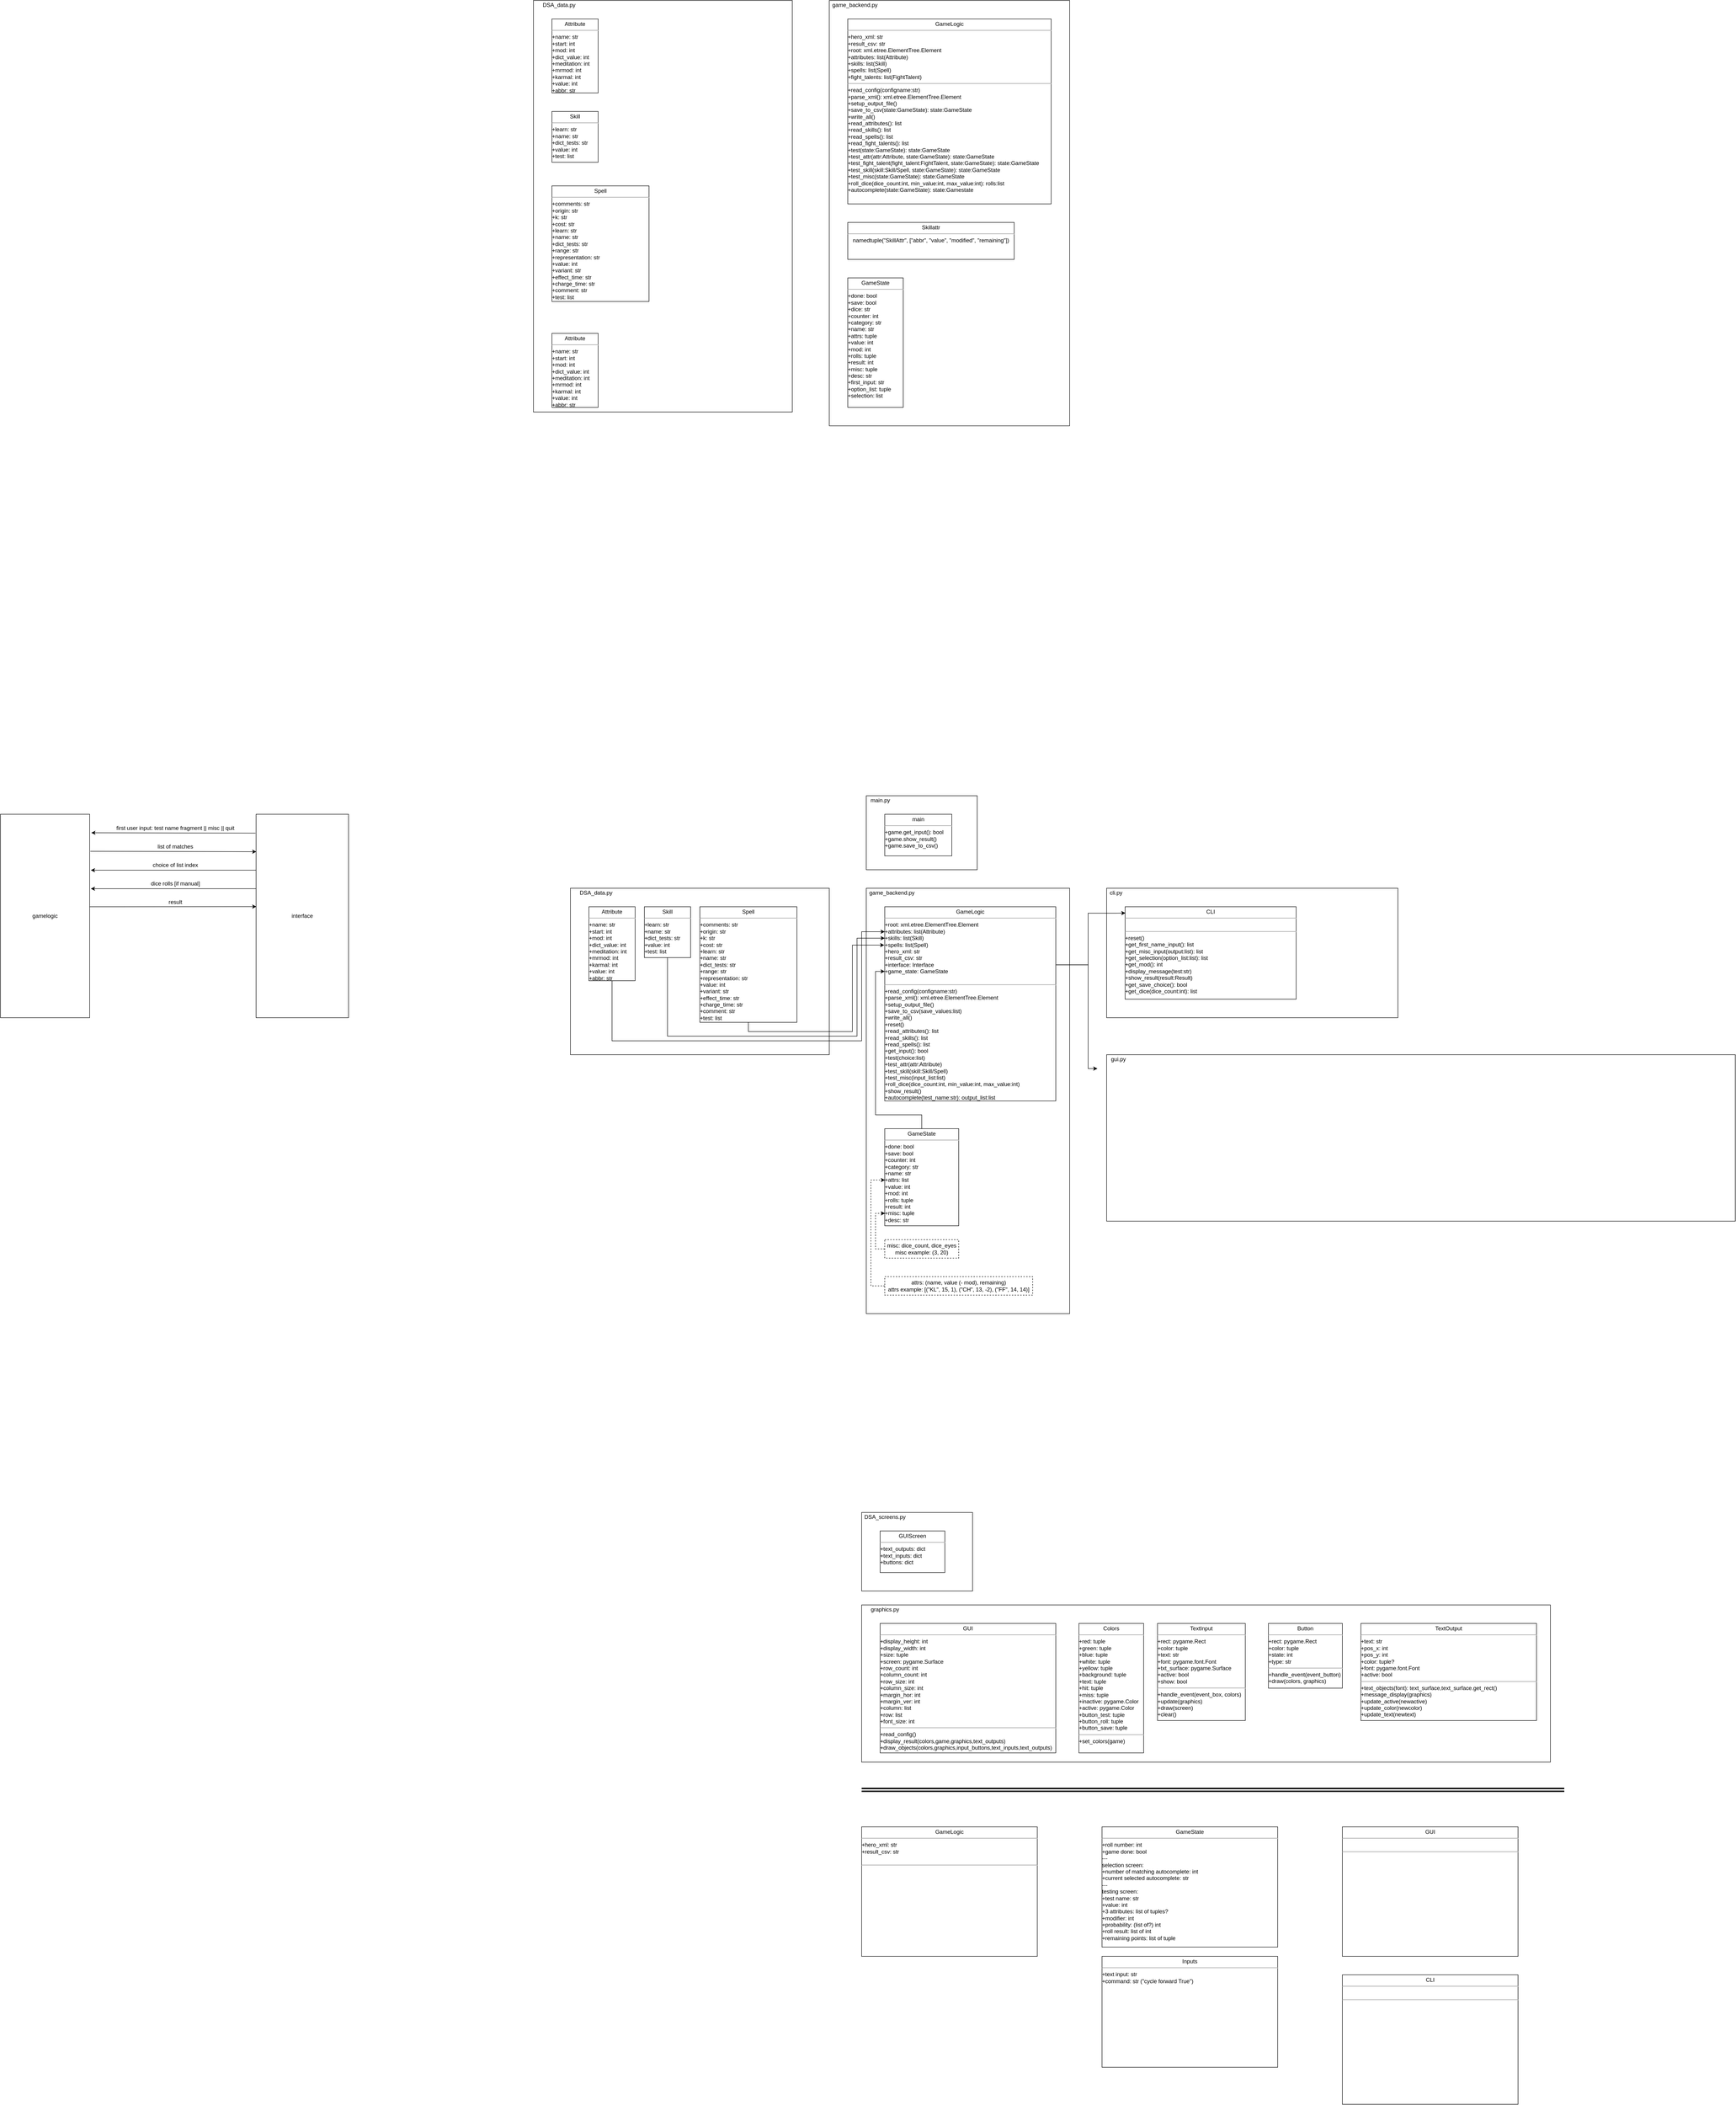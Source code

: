 <mxfile version="13.6.4" type="device"><diagram name="Page-1" id="929967ad-93f9-6ef4-fab6-5d389245f69c"><mxGraphModel dx="2824.5" dy="3390" grid="1" gridSize="10" guides="1" tooltips="1" connect="1" arrows="1" fold="1" page="1" pageScale="1.5" pageWidth="1169" pageHeight="826" background="none" math="0" shadow="0"><root><mxCell id="0" style=";html=1;"/><mxCell id="1" style=";html=1;" parent="0"/><mxCell id="4OBtxyAkFQ4intRYEuh3-28" value="" style="rounded=0;whiteSpace=wrap;html=1;fillColor=none;" parent="1" vertex="1"><mxGeometry x="640" y="640" width="1360" height="360" as="geometry"/></mxCell><mxCell id="4OBtxyAkFQ4intRYEuh3-4" value="" style="rounded=0;whiteSpace=wrap;html=1;fillColor=none;" parent="1" vertex="1"><mxGeometry x="-520" y="280" width="560" height="360" as="geometry"/></mxCell><mxCell id="eVIR_LNF8ckMZQDtrr_b-17" value="" style="rounded=0;whiteSpace=wrap;html=1;fillColor=none;" parent="1" vertex="1"><mxGeometry x="110" y="1830" width="1490" height="340" as="geometry"/></mxCell><mxCell id="eVIR_LNF8ckMZQDtrr_b-10" value="" style="rounded=0;whiteSpace=wrap;html=1;fillColor=none;" parent="1" vertex="1"><mxGeometry x="110" y="1630" width="240" height="170" as="geometry"/></mxCell><mxCell id="eVIR_LNF8ckMZQDtrr_b-4" value="" style="rounded=0;whiteSpace=wrap;html=1;fillColor=none;" parent="1" vertex="1"><mxGeometry x="120" y="280" width="440" height="920" as="geometry"/></mxCell><mxCell id="4OBtxyAkFQ4intRYEuh3-27" style="edgeStyle=orthogonalEdgeStyle;rounded=0;orthogonalLoop=1;jettySize=auto;html=1;exitX=1.004;exitY=0.299;exitDx=0;exitDy=0;entryX=0.002;entryY=0.068;entryDx=0;entryDy=0;entryPerimeter=0;exitPerimeter=0;" parent="1" source="D4iaWjDpoRyTI4vkKQDS-6" target="4OBtxyAkFQ4intRYEuh3-26" edge="1"><mxGeometry relative="1" as="geometry"><Array as="points"><mxPoint x="600" y="446"/><mxPoint x="600" y="334"/><mxPoint x="660" y="334"/></Array></mxGeometry></mxCell><mxCell id="4OBtxyAkFQ4intRYEuh3-30" style="edgeStyle=orthogonalEdgeStyle;rounded=0;orthogonalLoop=1;jettySize=auto;html=1;exitX=1;exitY=0.299;exitDx=0;exitDy=0;exitPerimeter=0;" parent="1" source="D4iaWjDpoRyTI4vkKQDS-6" edge="1"><mxGeometry relative="1" as="geometry"><mxPoint x="620" y="670" as="targetPoint"/><Array as="points"><mxPoint x="600" y="446"/><mxPoint x="600" y="670"/></Array></mxGeometry></mxCell><mxCell id="D4iaWjDpoRyTI4vkKQDS-6" value="&lt;p style=&quot;margin: 0px ; margin-top: 4px ; text-align: center&quot;&gt;GameLogic&lt;/p&gt;&lt;hr&gt;&lt;div align=&quot;left&quot;&gt;+root: xml.etree.ElementTree.Element&lt;/div&gt;&lt;div align=&quot;left&quot;&gt;+attributes: list(Attribute)&lt;/div&gt;&lt;div align=&quot;left&quot;&gt;+skills: list(Skill)&lt;/div&gt;&lt;div align=&quot;left&quot;&gt;+spells: list(Spell)&lt;/div&gt;&lt;div align=&quot;left&quot;&gt;+hero_xml: str&lt;/div&gt;&lt;div align=&quot;left&quot;&gt;+result_csv: str&lt;/div&gt;&lt;div align=&quot;left&quot;&gt;+interface: Interface&lt;br&gt;&lt;/div&gt;&lt;div align=&quot;left&quot;&gt;+game_state: GameState&lt;br&gt;&lt;/div&gt;&lt;br&gt;&lt;hr&gt;&lt;div align=&quot;left&quot;&gt;+read_config(configname:str)&lt;/div&gt;&lt;div align=&quot;left&quot;&gt;+parse_xml(): xml.etree.ElementTree.Element&lt;/div&gt;&lt;div align=&quot;left&quot;&gt;+setup_output_file()&lt;/div&gt;&lt;div align=&quot;left&quot;&gt;+save_to_csv(save_values:list)&lt;/div&gt;&lt;div align=&quot;left&quot;&gt;+write_all()&lt;br&gt;&lt;/div&gt;&lt;div align=&quot;left&quot;&gt;+reset()&lt;/div&gt;&lt;div align=&quot;left&quot;&gt;+read_attributes(): list&lt;/div&gt;&lt;div align=&quot;left&quot;&gt;+read_skills(): list&lt;/div&gt;&lt;div align=&quot;left&quot;&gt;+read_spells(): list&lt;/div&gt;&lt;div align=&quot;left&quot;&gt;+get_input(): bool&lt;/div&gt;&lt;div align=&quot;left&quot;&gt;+test(choice:list)&lt;/div&gt;&lt;div align=&quot;left&quot;&gt;+test_attr(attr:Attribute)&lt;/div&gt;&lt;div align=&quot;left&quot;&gt;+test_skill(skill:Skill/Spell)&lt;/div&gt;&lt;div align=&quot;left&quot;&gt;+test_misc(input_list:list)&lt;/div&gt;&lt;div align=&quot;left&quot;&gt;+roll_dice(dice_count:int, min_value:int, max_value:int)&lt;/div&gt;&lt;div align=&quot;left&quot;&gt;+show_result()&lt;/div&gt;&lt;div align=&quot;left&quot;&gt;+autocomplete(test_name:str): output_list:list&lt;br&gt;&lt;/div&gt;" style="shape=rect;html=1;overflow=fill;whiteSpace=wrap;" parent="1" vertex="1"><mxGeometry x="160" y="320" width="370" height="420" as="geometry"/></mxCell><mxCell id="eVIR_LNF8ckMZQDtrr_b-7" value="&lt;div&gt;game_backend.py&lt;/div&gt;" style="text;html=1;align=center;verticalAlign=middle;resizable=0;points=[];autosize=1;" parent="1" vertex="1"><mxGeometry x="120" y="280" width="110" height="20" as="geometry"/></mxCell><mxCell id="eVIR_LNF8ckMZQDtrr_b-9" value="&lt;p style=&quot;margin: 0px ; margin-top: 4px ; text-align: center&quot;&gt;GUIScreen&lt;/p&gt;&lt;hr&gt;&lt;div align=&quot;left&quot;&gt;+text_outputs: dict&lt;/div&gt;&lt;div align=&quot;left&quot;&gt;+text_inputs: dict&lt;/div&gt;&lt;div align=&quot;left&quot;&gt;+buttons: dict&lt;/div&gt;" style="shape=rect;html=1;overflow=fill;whiteSpace=wrap;" parent="1" vertex="1"><mxGeometry x="150" y="1670" width="140" height="90" as="geometry"/></mxCell><mxCell id="eVIR_LNF8ckMZQDtrr_b-11" value="DSA_screens.py" style="text;html=1;align=center;verticalAlign=middle;resizable=0;points=[];autosize=1;" parent="1" vertex="1"><mxGeometry x="110" y="1630" width="100" height="20" as="geometry"/></mxCell><mxCell id="eVIR_LNF8ckMZQDtrr_b-12" value="&lt;p style=&quot;margin: 0px ; margin-top: 4px ; text-align: center&quot;&gt;GUI&lt;/p&gt;&lt;hr&gt;&lt;div align=&quot;left&quot;&gt;+display_height: int&lt;/div&gt;&lt;div align=&quot;left&quot;&gt;+display_width: int&lt;/div&gt;&lt;div align=&quot;left&quot;&gt;+size: tuple&lt;/div&gt;&lt;div align=&quot;left&quot;&gt;+screen: pygame.Surface&lt;/div&gt;&lt;div align=&quot;left&quot;&gt;+row_count: int&lt;/div&gt;&lt;div align=&quot;left&quot;&gt;+column_count: int&lt;/div&gt;&lt;div align=&quot;left&quot;&gt;+row_size: int&lt;/div&gt;&lt;div align=&quot;left&quot;&gt;+column_size: int&lt;/div&gt;&lt;div align=&quot;left&quot;&gt;+margin_hor: int&lt;/div&gt;&lt;div align=&quot;left&quot;&gt;+margin_ver: int&lt;/div&gt;&lt;div align=&quot;left&quot;&gt;+column: list&lt;/div&gt;&lt;div align=&quot;left&quot;&gt;+row: list&lt;/div&gt;&lt;div align=&quot;left&quot;&gt;+font_size: int&lt;/div&gt;&lt;hr&gt;&lt;div align=&quot;left&quot;&gt;+read_config()&lt;/div&gt;&lt;div align=&quot;left&quot;&gt;+display_result(colors,game,graphics,text_outputs)&lt;/div&gt;&lt;div align=&quot;left&quot;&gt;+draw_objects(colors,graphics,input_buttons,text_inputs,text_outputs)&lt;br&gt;&lt;/div&gt;" style="shape=rect;html=1;overflow=fill;whiteSpace=wrap;" parent="1" vertex="1"><mxGeometry x="150" y="1870" width="380" height="280" as="geometry"/></mxCell><mxCell id="eVIR_LNF8ckMZQDtrr_b-13" value="&lt;p style=&quot;margin: 0px ; margin-top: 4px ; text-align: center&quot;&gt;Colors&lt;/p&gt;&lt;hr&gt;&lt;div align=&quot;left&quot;&gt;+red: tuple&lt;/div&gt;&lt;div align=&quot;left&quot;&gt;+green: tuple&lt;/div&gt;&lt;div align=&quot;left&quot;&gt;+blue: tuple&lt;/div&gt;&lt;div align=&quot;left&quot;&gt;+white: tuple&lt;/div&gt;&lt;div align=&quot;left&quot;&gt;+yellow: tuple&lt;/div&gt;&lt;div align=&quot;left&quot;&gt;+background: tuple&lt;/div&gt;&lt;div align=&quot;left&quot;&gt;+text: tuple&lt;/div&gt;&lt;div align=&quot;left&quot;&gt;+hit: tuple&lt;/div&gt;&lt;div align=&quot;left&quot;&gt;+miss: tuple&lt;/div&gt;&lt;div align=&quot;left&quot;&gt;+inactive: pygame.Color&lt;/div&gt;&lt;div align=&quot;left&quot;&gt;+active: pygame.Color&lt;/div&gt;&lt;div align=&quot;left&quot;&gt;+button_test: tuple&lt;/div&gt;&lt;div align=&quot;left&quot;&gt;+button_roll: tuple&lt;/div&gt;&lt;div align=&quot;left&quot;&gt;+button_save: tuple&lt;br&gt;&lt;/div&gt;&lt;hr&gt;&lt;div align=&quot;left&quot;&gt;+set_colors(game)&lt;/div&gt;" style="shape=rect;html=1;overflow=fill;whiteSpace=wrap;" parent="1" vertex="1"><mxGeometry x="580" y="1870" width="140" height="280" as="geometry"/></mxCell><mxCell id="eVIR_LNF8ckMZQDtrr_b-14" value="&lt;p style=&quot;margin: 0px ; margin-top: 4px ; text-align: center&quot;&gt;TextInput&lt;/p&gt;&lt;hr&gt;&lt;div align=&quot;left&quot;&gt;+rect: pygame.Rect&lt;/div&gt;&lt;div align=&quot;left&quot;&gt;+color: tuple&lt;/div&gt;&lt;div align=&quot;left&quot;&gt;+text: str&lt;/div&gt;&lt;div align=&quot;left&quot;&gt;+font: pygame.font.Font&lt;br&gt;&lt;/div&gt;&lt;div align=&quot;left&quot;&gt;+txt_surface: pygame.Surface&lt;/div&gt;&lt;div align=&quot;left&quot;&gt;+active: bool&lt;/div&gt;&lt;div align=&quot;left&quot;&gt;+show: bool&lt;br&gt;&lt;/div&gt;&lt;hr&gt;&lt;div align=&quot;left&quot;&gt;+handle_event(event_box, colors)&lt;/div&gt;&lt;div align=&quot;left&quot;&gt;+update(graphics)&lt;/div&gt;&lt;div align=&quot;left&quot;&gt;+draw(screen)&lt;/div&gt;&lt;div align=&quot;left&quot;&gt;+clear()&lt;br&gt;&lt;/div&gt;" style="shape=rect;html=1;overflow=fill;whiteSpace=wrap;" parent="1" vertex="1"><mxGeometry x="750" y="1870" width="190" height="210" as="geometry"/></mxCell><mxCell id="eVIR_LNF8ckMZQDtrr_b-15" value="&lt;p style=&quot;margin: 0px ; margin-top: 4px ; text-align: center&quot;&gt;Button&lt;/p&gt;&lt;hr&gt;&lt;div align=&quot;left&quot;&gt;+rect: pygame.Rect&lt;/div&gt;&lt;div align=&quot;left&quot;&gt;+color: tuple&lt;/div&gt;&lt;div align=&quot;left&quot;&gt;+state: int&lt;/div&gt;&lt;div align=&quot;left&quot;&gt;+type: str&lt;br&gt;&lt;/div&gt;&lt;hr&gt;&lt;div align=&quot;left&quot;&gt;+handle_event(event_button)&lt;/div&gt;&lt;div align=&quot;left&quot;&gt;+draw(colors, graphics)&lt;br&gt;&lt;/div&gt;" style="shape=rect;html=1;overflow=fill;whiteSpace=wrap;" parent="1" vertex="1"><mxGeometry x="990" y="1870" width="160" height="140" as="geometry"/></mxCell><mxCell id="eVIR_LNF8ckMZQDtrr_b-16" value="&lt;p style=&quot;margin: 0px ; margin-top: 4px ; text-align: center&quot;&gt;TextOutput&lt;/p&gt;&lt;hr&gt;&lt;div align=&quot;left&quot;&gt;+text: str&lt;/div&gt;&lt;div align=&quot;left&quot;&gt;+pos_x: int&lt;/div&gt;&lt;div align=&quot;left&quot;&gt;+pos_y: int&lt;/div&gt;&lt;div align=&quot;left&quot;&gt;+color: tuple?&lt;/div&gt;&lt;div align=&quot;left&quot;&gt;+font: pygame.font.Font&lt;/div&gt;&lt;div align=&quot;left&quot;&gt;+active: bool&lt;br&gt;&lt;/div&gt;&lt;hr&gt;&lt;div align=&quot;left&quot;&gt;+text_objects(font): text_surface,text_surface.get_rect()&lt;/div&gt;&lt;div align=&quot;left&quot;&gt;+message_display(graphics)&lt;/div&gt;&lt;div align=&quot;left&quot;&gt;+update_active(newactive)&lt;/div&gt;&lt;div align=&quot;left&quot;&gt;+update_color(newcolor)&lt;/div&gt;&lt;div align=&quot;left&quot;&gt;+update_text(newtext)&lt;br&gt;&lt;/div&gt;" style="shape=rect;html=1;overflow=fill;whiteSpace=wrap;" parent="1" vertex="1"><mxGeometry x="1190" y="1870" width="380" height="210" as="geometry"/></mxCell><mxCell id="eVIR_LNF8ckMZQDtrr_b-18" value="graphics.py" style="text;html=1;align=center;verticalAlign=middle;resizable=0;points=[];autosize=1;" parent="1" vertex="1"><mxGeometry x="120" y="1830" width="80" height="20" as="geometry"/></mxCell><mxCell id="cHoYwFGT0e18MgdITLCM-1" value="" style="shape=link;html=1;strokeWidth=3;rounded=0;fillColor=#e1d5e7;" parent="1" edge="1"><mxGeometry width="100" relative="1" as="geometry"><mxPoint x="110" y="2230" as="sourcePoint"/><mxPoint x="1630" y="2230" as="targetPoint"/></mxGeometry></mxCell><mxCell id="cHoYwFGT0e18MgdITLCM-2" value="&lt;p style=&quot;margin: 0px ; margin-top: 4px ; text-align: center&quot;&gt;GameLogic&lt;/p&gt;&lt;hr&gt;&lt;div align=&quot;left&quot;&gt;+hero_xml: str&lt;/div&gt;&lt;div align=&quot;left&quot;&gt;+result_csv: str&lt;br&gt;&lt;/div&gt;&lt;br&gt;&lt;hr&gt;" style="shape=rect;html=1;overflow=fill;whiteSpace=wrap;" parent="1" vertex="1"><mxGeometry x="110" y="2310" width="380" height="280" as="geometry"/></mxCell><mxCell id="cHoYwFGT0e18MgdITLCM-3" value="&lt;p style=&quot;margin: 0px ; margin-top: 4px ; text-align: center&quot;&gt;CLI&lt;br&gt;&lt;/p&gt;&lt;hr&gt;&lt;br&gt;&lt;hr&gt;" style="shape=rect;html=1;overflow=fill;whiteSpace=wrap;" parent="1" vertex="1"><mxGeometry x="1150" y="2630" width="380" height="280" as="geometry"/></mxCell><mxCell id="cHoYwFGT0e18MgdITLCM-4" value="&lt;p style=&quot;margin: 0px ; margin-top: 4px ; text-align: center&quot;&gt;GUI&lt;/p&gt;&lt;hr&gt;&lt;br&gt;&lt;hr&gt;" style="shape=rect;html=1;overflow=fill;whiteSpace=wrap;" parent="1" vertex="1"><mxGeometry x="1150" y="2310" width="380" height="280" as="geometry"/></mxCell><mxCell id="cHoYwFGT0e18MgdITLCM-5" value="&lt;p style=&quot;margin: 0px ; margin-top: 4px ; text-align: center&quot;&gt;GameState&lt;br&gt;&lt;/p&gt;&lt;hr&gt;&lt;div align=&quot;left&quot;&gt;+roll number: int&lt;/div&gt;&lt;div align=&quot;left&quot;&gt;+game done: bool&lt;br&gt;&lt;/div&gt;&lt;div align=&quot;left&quot;&gt;---&lt;/div&gt;&lt;div align=&quot;left&quot;&gt;selection screen:&lt;br&gt;&lt;/div&gt;&lt;div align=&quot;left&quot;&gt;+number of matching autocomplete: int&lt;/div&gt;&lt;div align=&quot;left&quot;&gt;+current selected autocomplete: str&lt;/div&gt;&lt;div align=&quot;left&quot;&gt;---&lt;/div&gt;&lt;div align=&quot;left&quot;&gt;testing screen:&lt;/div&gt;&lt;div align=&quot;left&quot;&gt;+test name: str&lt;/div&gt;&lt;div align=&quot;left&quot;&gt;+value: int&lt;/div&gt;&lt;div align=&quot;left&quot;&gt;+3 attributes: list of tuples?&lt;/div&gt;&lt;div align=&quot;left&quot;&gt;+modifier: int&lt;/div&gt;&lt;div align=&quot;left&quot;&gt;+probability: (list of?) int&lt;/div&gt;&lt;div align=&quot;left&quot;&gt;+roll result: list of int&lt;/div&gt;&lt;div align=&quot;left&quot;&gt;+remaining points: list of tuple&lt;/div&gt;" style="shape=rect;html=1;overflow=fill;whiteSpace=wrap;" parent="1" vertex="1"><mxGeometry x="630" y="2310" width="380" height="260" as="geometry"/></mxCell><mxCell id="cHoYwFGT0e18MgdITLCM-6" value="&lt;p style=&quot;margin: 0px ; margin-top: 4px ; text-align: center&quot;&gt;Inputs&lt;br&gt;&lt;/p&gt;&lt;hr&gt;&lt;div align=&quot;left&quot;&gt;+text input: str&lt;/div&gt;&lt;div align=&quot;left&quot;&gt;+command: str (&quot;cycle forward True&quot;)&lt;br&gt;&lt;/div&gt;" style="shape=rect;html=1;overflow=fill;whiteSpace=wrap;" parent="1" vertex="1"><mxGeometry x="630" y="2590" width="380" height="240" as="geometry"/></mxCell><mxCell id="4OBtxyAkFQ4intRYEuh3-7" style="edgeStyle=orthogonalEdgeStyle;rounded=0;orthogonalLoop=1;jettySize=auto;html=1;" parent="1" source="4OBtxyAkFQ4intRYEuh3-1" edge="1"><mxGeometry relative="1" as="geometry"><mxPoint x="160" y="374" as="targetPoint"/><Array as="points"><mxPoint x="-430" y="610"/><mxPoint x="110" y="610"/><mxPoint x="110" y="374"/></Array></mxGeometry></mxCell><mxCell id="4OBtxyAkFQ4intRYEuh3-1" value="&lt;p style=&quot;margin: 0px ; margin-top: 4px ; text-align: center&quot;&gt;Attribute&lt;/p&gt;&lt;hr&gt;&lt;div align=&quot;left&quot;&gt;+name: str&lt;/div&gt;&lt;div align=&quot;left&quot;&gt;+start: int&lt;/div&gt;&lt;div align=&quot;left&quot;&gt;+mod: int&lt;/div&gt;&lt;div align=&quot;left&quot;&gt;+dict_value: int&lt;/div&gt;&lt;div align=&quot;left&quot;&gt;+meditation: int&lt;/div&gt;&lt;div align=&quot;left&quot;&gt;+mrmod: int&lt;/div&gt;&lt;div align=&quot;left&quot;&gt;+karmal: int&lt;/div&gt;&lt;div align=&quot;left&quot;&gt;+value: int&lt;/div&gt;&lt;div align=&quot;left&quot;&gt;+abbr: str&lt;br&gt;&lt;/div&gt;" style="shape=rect;html=1;overflow=fill;whiteSpace=wrap;" parent="1" vertex="1"><mxGeometry x="-480" y="320" width="100" height="160" as="geometry"/></mxCell><mxCell id="4OBtxyAkFQ4intRYEuh3-8" style="edgeStyle=orthogonalEdgeStyle;rounded=0;orthogonalLoop=1;jettySize=auto;html=1;exitX=0.5;exitY=1;exitDx=0;exitDy=0;" parent="1" source="4OBtxyAkFQ4intRYEuh3-2" edge="1"><mxGeometry relative="1" as="geometry"><mxPoint x="160" y="388" as="targetPoint"/><Array as="points"><mxPoint x="-310" y="600"/><mxPoint x="100" y="600"/><mxPoint x="100" y="388"/></Array></mxGeometry></mxCell><mxCell id="4OBtxyAkFQ4intRYEuh3-2" value="&lt;p style=&quot;margin: 0px ; margin-top: 4px ; text-align: center&quot;&gt;Skill&lt;/p&gt;&lt;hr&gt;&lt;div align=&quot;left&quot;&gt;+learn: str&lt;/div&gt;&lt;div align=&quot;left&quot;&gt;+name: str&lt;/div&gt;&lt;div align=&quot;left&quot;&gt;+dict_tests: str&lt;/div&gt;&lt;div align=&quot;left&quot;&gt;+value: int&lt;/div&gt;&lt;div align=&quot;left&quot;&gt;+test: list&lt;/div&gt;" style="shape=rect;html=1;overflow=fill;whiteSpace=wrap;" parent="1" vertex="1"><mxGeometry x="-360" y="320" width="100" height="110" as="geometry"/></mxCell><mxCell id="4OBtxyAkFQ4intRYEuh3-9" style="edgeStyle=orthogonalEdgeStyle;rounded=0;orthogonalLoop=1;jettySize=auto;html=1;" parent="1" source="4OBtxyAkFQ4intRYEuh3-3" edge="1"><mxGeometry relative="1" as="geometry"><mxPoint x="159" y="403" as="targetPoint"/><Array as="points"><mxPoint x="-135" y="590"/><mxPoint x="90" y="590"/><mxPoint x="90" y="403"/></Array></mxGeometry></mxCell><mxCell id="4OBtxyAkFQ4intRYEuh3-3" value="&lt;p style=&quot;margin: 0px ; margin-top: 4px ; text-align: center&quot;&gt;Spell&lt;/p&gt;&lt;hr&gt;&lt;div align=&quot;left&quot;&gt;+comments: str&lt;/div&gt;&lt;div align=&quot;left&quot;&gt;+origin: str&lt;br&gt;&lt;/div&gt;&lt;div align=&quot;left&quot;&gt;+k: str&lt;/div&gt;&lt;div align=&quot;left&quot;&gt;+cost: str&lt;/div&gt;&lt;div align=&quot;left&quot;&gt;+learn: str&lt;/div&gt;&lt;div align=&quot;left&quot;&gt;+name: str&lt;/div&gt;&lt;div align=&quot;left&quot;&gt;+dict_tests: str&lt;/div&gt;&lt;div align=&quot;left&quot;&gt;+range: str&lt;/div&gt;&lt;div align=&quot;left&quot;&gt;+representation: str&lt;/div&gt;&lt;div align=&quot;left&quot;&gt;+value: int&lt;/div&gt;&lt;div align=&quot;left&quot;&gt;+variant: str&lt;/div&gt;&lt;div align=&quot;left&quot;&gt;+effect_time: str&lt;/div&gt;&lt;div align=&quot;left&quot;&gt;+charge_time: str&lt;/div&gt;&lt;div align=&quot;left&quot;&gt;+comment: str&lt;/div&gt;&lt;div align=&quot;left&quot;&gt;+test: list&lt;/div&gt;" style="shape=rect;html=1;overflow=fill;whiteSpace=wrap;" parent="1" vertex="1"><mxGeometry x="-240" y="320" width="210" height="250" as="geometry"/></mxCell><mxCell id="4OBtxyAkFQ4intRYEuh3-5" value="&lt;div&gt;DSA_data.py&lt;/div&gt;" style="text;html=1;align=center;verticalAlign=middle;resizable=0;points=[];autosize=1;" parent="1" vertex="1"><mxGeometry x="-510" y="280" width="90" height="20" as="geometry"/></mxCell><mxCell id="4OBtxyAkFQ4intRYEuh3-12" style="edgeStyle=orthogonalEdgeStyle;rounded=0;orthogonalLoop=1;jettySize=auto;html=1;entryX=0;entryY=0.333;entryDx=0;entryDy=0;entryPerimeter=0;" parent="1" source="4OBtxyAkFQ4intRYEuh3-16" target="D4iaWjDpoRyTI4vkKQDS-6" edge="1"><mxGeometry relative="1" as="geometry"><mxPoint x="220" y="880" as="sourcePoint"/></mxGeometry></mxCell><mxCell id="4OBtxyAkFQ4intRYEuh3-40" style="edgeStyle=orthogonalEdgeStyle;rounded=0;orthogonalLoop=1;jettySize=auto;html=1;entryX=0.003;entryY=0.529;entryDx=0;entryDy=0;entryPerimeter=0;dashed=1;" parent="1" source="4OBtxyAkFQ4intRYEuh3-14" target="4OBtxyAkFQ4intRYEuh3-16" edge="1"><mxGeometry relative="1" as="geometry"><Array as="points"><mxPoint x="130" y="1140"/><mxPoint x="130" y="911"/></Array></mxGeometry></mxCell><mxCell id="4OBtxyAkFQ4intRYEuh3-14" value="&lt;div&gt;attrs: (name, value (- mod), remaining)&lt;br&gt;&lt;/div&gt;&lt;div&gt;attrs example: [(&quot;KL&quot;, 15, 1), (&quot;CH&quot;, 13, -2), (&quot;FF&quot;, 14, 14)]&lt;/div&gt;" style="rounded=0;whiteSpace=wrap;html=1;dashed=1;" parent="1" vertex="1"><mxGeometry x="160" y="1120" width="320" height="40" as="geometry"/></mxCell><mxCell id="4OBtxyAkFQ4intRYEuh3-16" value="&lt;p style=&quot;margin: 0px ; margin-top: 4px ; text-align: center&quot;&gt;GameState&lt;/p&gt;&lt;hr&gt;&lt;div align=&quot;left&quot;&gt;+done: bool&lt;/div&gt;&lt;div align=&quot;left&quot;&gt;+save: bool&lt;/div&gt;&lt;div align=&quot;left&quot;&gt;+counter: int&lt;/div&gt;&lt;div align=&quot;left&quot;&gt;&lt;div align=&quot;left&quot;&gt;+category: str&lt;/div&gt;&lt;div align=&quot;left&quot;&gt;+name: str&lt;/div&gt;&lt;div align=&quot;left&quot;&gt;+attrs: list&lt;br&gt;&lt;/div&gt;&lt;div align=&quot;left&quot;&gt;+value: int&lt;/div&gt;&lt;div align=&quot;left&quot;&gt;+mod: int&lt;/div&gt;&lt;div align=&quot;left&quot;&gt;+rolls: tuple&lt;/div&gt;&lt;div align=&quot;left&quot;&gt;+result: int&lt;/div&gt;&lt;div align=&quot;left&quot;&gt;+misc: tuple&lt;/div&gt;+desc: str&lt;/div&gt;" style="shape=rect;html=1;overflow=fill;whiteSpace=wrap;" parent="1" vertex="1"><mxGeometry x="160" y="800" width="160" height="210" as="geometry"/></mxCell><mxCell id="4OBtxyAkFQ4intRYEuh3-18" value="" style="rounded=0;whiteSpace=wrap;html=1;fillColor=none;" parent="1" vertex="1"><mxGeometry x="120" y="80" width="240" height="160" as="geometry"/></mxCell><mxCell id="4OBtxyAkFQ4intRYEuh3-19" value="&lt;div&gt;main.py&lt;/div&gt;" style="text;html=1;align=center;verticalAlign=middle;resizable=0;points=[];autosize=1;" parent="1" vertex="1"><mxGeometry x="120" y="80" width="60" height="20" as="geometry"/></mxCell><mxCell id="4OBtxyAkFQ4intRYEuh3-21" value="&lt;p style=&quot;margin: 0px ; margin-top: 4px ; text-align: center&quot;&gt;main&lt;/p&gt;&lt;hr&gt;&lt;div align=&quot;left&quot;&gt;+game.get_input(): bool&lt;/div&gt;&lt;div align=&quot;left&quot;&gt;+game.show_result()&lt;/div&gt;&lt;div align=&quot;left&quot;&gt;+game.save_to_csv()&lt;br&gt;&lt;/div&gt;" style="shape=rect;html=1;overflow=fill;whiteSpace=wrap;" parent="1" vertex="1"><mxGeometry x="160" y="120" width="145" height="90" as="geometry"/></mxCell><mxCell id="4OBtxyAkFQ4intRYEuh3-22" style="edgeStyle=orthogonalEdgeStyle;rounded=0;orthogonalLoop=1;jettySize=auto;html=1;exitX=0.5;exitY=1;exitDx=0;exitDy=0;" parent="1" source="4OBtxyAkFQ4intRYEuh3-18" target="4OBtxyAkFQ4intRYEuh3-18" edge="1"><mxGeometry relative="1" as="geometry"/></mxCell><mxCell id="4OBtxyAkFQ4intRYEuh3-24" value="" style="rounded=0;whiteSpace=wrap;html=1;fillColor=none;" parent="1" vertex="1"><mxGeometry x="640" y="280" width="630" height="280" as="geometry"/></mxCell><mxCell id="4OBtxyAkFQ4intRYEuh3-25" value="&lt;div&gt;cli.py&lt;/div&gt;" style="text;html=1;align=center;verticalAlign=middle;resizable=0;points=[];autosize=1;" parent="1" vertex="1"><mxGeometry x="640" y="280" width="40" height="20" as="geometry"/></mxCell><mxCell id="4OBtxyAkFQ4intRYEuh3-26" value="&lt;p style=&quot;margin: 0px ; margin-top: 4px ; text-align: center&quot;&gt;CLI&lt;/p&gt;&lt;hr&gt;&lt;br&gt;&lt;hr&gt;&lt;div align=&quot;left&quot;&gt;+reset()&lt;br&gt;&lt;/div&gt;&lt;div align=&quot;left&quot;&gt;+get_first_name_input(): list&lt;/div&gt;&lt;div align=&quot;left&quot;&gt;+get_misc_input(output:list): list&lt;/div&gt;&lt;div align=&quot;left&quot;&gt;+get_selection(option_list:list): list&lt;/div&gt;&lt;div align=&quot;left&quot;&gt;+get_mod(): int&lt;/div&gt;&lt;div align=&quot;left&quot;&gt;+display_message(test:str)&lt;/div&gt;&lt;div align=&quot;left&quot;&gt;+show_result(result:Result)&lt;/div&gt;&lt;div align=&quot;left&quot;&gt;+get_save_choice(): bool&lt;/div&gt;&lt;div align=&quot;left&quot;&gt;+get_dice(dice_count:int): list&lt;br&gt;&lt;/div&gt;" style="shape=rect;html=1;overflow=fill;whiteSpace=wrap;" parent="1" vertex="1"><mxGeometry x="680" y="320" width="370" height="200" as="geometry"/></mxCell><mxCell id="4OBtxyAkFQ4intRYEuh3-29" value="gui.py" style="text;html=1;align=center;verticalAlign=middle;resizable=0;points=[];autosize=1;" parent="1" vertex="1"><mxGeometry x="640" y="640" width="50" height="20" as="geometry"/></mxCell><mxCell id="4OBtxyAkFQ4intRYEuh3-39" style="edgeStyle=orthogonalEdgeStyle;rounded=0;orthogonalLoop=1;jettySize=auto;html=1;entryX=0.003;entryY=0.872;entryDx=0;entryDy=0;entryPerimeter=0;dashed=1;" parent="1" source="4OBtxyAkFQ4intRYEuh3-35" target="4OBtxyAkFQ4intRYEuh3-16" edge="1"><mxGeometry relative="1" as="geometry"><Array as="points"><mxPoint x="140" y="1060"/><mxPoint x="140" y="983"/></Array></mxGeometry></mxCell><mxCell id="4OBtxyAkFQ4intRYEuh3-35" value="&lt;div&gt;misc: dice_count, dice_eyes&lt;/div&gt;&lt;div&gt;misc example: (3, 20)&lt;/div&gt;" style="rounded=0;whiteSpace=wrap;html=1;dashed=1;" parent="1" vertex="1"><mxGeometry x="160" y="1040" width="160" height="40" as="geometry"/></mxCell><mxCell id="SUoyRi6v2Bsl33hRrJqf-1" value="gamelogic" style="rounded=0;whiteSpace=wrap;html=1;" parent="1" vertex="1"><mxGeometry x="-1753" y="120" width="193" height="440" as="geometry"/></mxCell><mxCell id="SUoyRi6v2Bsl33hRrJqf-2" value="interface" style="rounded=0;whiteSpace=wrap;html=1;" parent="1" vertex="1"><mxGeometry x="-1200" y="120" width="200" height="440" as="geometry"/></mxCell><mxCell id="SUoyRi6v2Bsl33hRrJqf-3" value="" style="endArrow=classic;html=1;entryX=1.018;entryY=0.091;entryDx=0;entryDy=0;entryPerimeter=0;exitX=-0.007;exitY=0.093;exitDx=0;exitDy=0;exitPerimeter=0;" parent="1" source="SUoyRi6v2Bsl33hRrJqf-2" target="SUoyRi6v2Bsl33hRrJqf-1" edge="1"><mxGeometry width="50" height="50" relative="1" as="geometry"><mxPoint x="-1250" y="410" as="sourcePoint"/><mxPoint x="-1200" y="360" as="targetPoint"/></mxGeometry></mxCell><mxCell id="SUoyRi6v2Bsl33hRrJqf-4" value="first user input: test name fragment || misc || quit" style="text;html=1;align=center;verticalAlign=middle;resizable=0;points=[];autosize=1;" parent="1" vertex="1"><mxGeometry x="-1510" y="140" width="270" height="20" as="geometry"/></mxCell><mxCell id="SUoyRi6v2Bsl33hRrJqf-5" value="" style="endArrow=classic;html=1;exitX=1.008;exitY=0.182;exitDx=0;exitDy=0;exitPerimeter=0;entryX=0.003;entryY=0.184;entryDx=0;entryDy=0;entryPerimeter=0;" parent="1" source="SUoyRi6v2Bsl33hRrJqf-1" target="SUoyRi6v2Bsl33hRrJqf-2" edge="1"><mxGeometry width="50" height="50" relative="1" as="geometry"><mxPoint x="-1250" y="410" as="sourcePoint"/><mxPoint x="-1200" y="360" as="targetPoint"/></mxGeometry></mxCell><mxCell id="SUoyRi6v2Bsl33hRrJqf-6" value="list of matches" style="text;html=1;align=center;verticalAlign=middle;resizable=0;points=[];autosize=1;" parent="1" vertex="1"><mxGeometry x="-1420" y="180" width="90" height="20" as="geometry"/></mxCell><mxCell id="SUoyRi6v2Bsl33hRrJqf-7" value="" style="endArrow=classic;html=1;entryX=1.013;entryY=0.275;entryDx=0;entryDy=0;entryPerimeter=0;exitX=-0.002;exitY=0.275;exitDx=0;exitDy=0;exitPerimeter=0;" parent="1" source="SUoyRi6v2Bsl33hRrJqf-2" target="SUoyRi6v2Bsl33hRrJqf-1" edge="1"><mxGeometry width="50" height="50" relative="1" as="geometry"><mxPoint x="-1250" y="410" as="sourcePoint"/><mxPoint x="-1200" y="360" as="targetPoint"/></mxGeometry></mxCell><mxCell id="SUoyRi6v2Bsl33hRrJqf-8" value="choice of list index" style="text;html=1;align=center;verticalAlign=middle;resizable=0;points=[];autosize=1;" parent="1" vertex="1"><mxGeometry x="-1430" y="220" width="110" height="20" as="geometry"/></mxCell><mxCell id="SUoyRi6v2Bsl33hRrJqf-9" value="" style="endArrow=classic;html=1;entryX=0.003;entryY=0.363;entryDx=0;entryDy=0;entryPerimeter=0;" parent="1" edge="1"><mxGeometry width="50" height="50" relative="1" as="geometry"><mxPoint x="-1560" y="320" as="sourcePoint"/><mxPoint x="-1199.4" y="319.72" as="targetPoint"/></mxGeometry></mxCell><mxCell id="SUoyRi6v2Bsl33hRrJqf-10" value="result" style="text;html=1;align=center;verticalAlign=middle;resizable=0;points=[];autosize=1;" parent="1" vertex="1"><mxGeometry x="-1395" y="300" width="40" height="20" as="geometry"/></mxCell><mxCell id="NQZDN_SEmrqqiePknbqN-3" value="" style="endArrow=classic;html=1;entryX=1.013;entryY=0.275;entryDx=0;entryDy=0;entryPerimeter=0;exitX=-0.002;exitY=0.275;exitDx=0;exitDy=0;exitPerimeter=0;" parent="1" edge="1"><mxGeometry width="50" height="50" relative="1" as="geometry"><mxPoint x="-1200.4" y="281" as="sourcePoint"/><mxPoint x="-1557.491" y="281" as="targetPoint"/></mxGeometry></mxCell><mxCell id="NQZDN_SEmrqqiePknbqN-4" value="dice rolls [if manual]" style="text;html=1;align=center;verticalAlign=middle;resizable=0;points=[];autosize=1;" parent="1" vertex="1"><mxGeometry x="-1435" y="260" width="120" height="20" as="geometry"/></mxCell><mxCell id="DdQmzsdMxM-hgUcWmm2q-1" value="" style="rounded=0;whiteSpace=wrap;html=1;fillColor=none;" vertex="1" parent="1"><mxGeometry x="40" y="-1640" width="520" height="920" as="geometry"/></mxCell><mxCell id="DdQmzsdMxM-hgUcWmm2q-2" value="&lt;div&gt;game_backend.py&lt;/div&gt;" style="text;html=1;align=center;verticalAlign=middle;resizable=0;points=[];autosize=1;" vertex="1" parent="1"><mxGeometry x="40" y="-1640" width="110" height="20" as="geometry"/></mxCell><mxCell id="DdQmzsdMxM-hgUcWmm2q-3" value="&lt;p style=&quot;margin: 0px ; margin-top: 4px ; text-align: center&quot;&gt;GameLogic&lt;/p&gt;&lt;hr&gt;&lt;div align=&quot;left&quot;&gt;+hero_xml: str&lt;/div&gt;&lt;div align=&quot;left&quot;&gt;+result_csv: str&lt;/div&gt;&lt;div align=&quot;left&quot;&gt;+root: xml.etree.ElementTree.Element&lt;/div&gt;&lt;div align=&quot;left&quot;&gt;+attributes: list(Attribute)&lt;/div&gt;&lt;div align=&quot;left&quot;&gt;+skills: list(Skill)&lt;/div&gt;&lt;div align=&quot;left&quot;&gt;+spells: list(Spell)&lt;/div&gt;&lt;div align=&quot;left&quot;&gt;+fight_talents: list(FightTalent)&lt;br&gt;&lt;/div&gt;&lt;hr&gt;&lt;div align=&quot;left&quot;&gt;+read_config(configname:str)&lt;/div&gt;&lt;div align=&quot;left&quot;&gt;+parse_xml(): xml.etree.ElementTree.Element&lt;/div&gt;&lt;div align=&quot;left&quot;&gt;+setup_output_file()&lt;/div&gt;&lt;div align=&quot;left&quot;&gt;+save_to_csv(state:GameState): state:GameState&lt;br&gt;&lt;/div&gt;&lt;div align=&quot;left&quot;&gt;+write_all()&lt;br&gt;&lt;/div&gt;&lt;div align=&quot;left&quot;&gt;+read_attributes(): list&lt;/div&gt;&lt;div align=&quot;left&quot;&gt;+read_skills(): list&lt;/div&gt;&lt;div align=&quot;left&quot;&gt;+read_spells(): list&lt;/div&gt;&lt;div align=&quot;left&quot;&gt;+read_fight_talents(): list&lt;br&gt;&lt;/div&gt;&lt;div align=&quot;left&quot;&gt;+test(state:GameState): state:GameState&lt;br&gt;&lt;/div&gt;&lt;div align=&quot;left&quot;&gt;+test_attr(attr:Attribute, state:GameState): state:GameState&lt;/div&gt;&lt;div align=&quot;left&quot;&gt;+test_fight_talent(fight_talent:FightTalent, state:GameState): state:GameState&lt;br&gt;&lt;/div&gt;&lt;div align=&quot;left&quot;&gt;+test_skill(skill:Skill/Spell, state:GameState): state:GameState&lt;br&gt;&lt;/div&gt;&lt;div align=&quot;left&quot;&gt;+test_misc(state:GameState): state:GameState&lt;br&gt;&lt;/div&gt;&lt;div align=&quot;left&quot;&gt;+roll_dice(dice_count:int, min_value:int, max_value:int): rolls:list&lt;br&gt;&lt;/div&gt;&lt;div align=&quot;left&quot;&gt;+autocomplete(state:GameState): state:Gamestate&lt;br&gt;&lt;/div&gt;" style="shape=rect;html=1;overflow=fill;whiteSpace=wrap;" vertex="1" parent="1"><mxGeometry x="80" y="-1600" width="440" height="400" as="geometry"/></mxCell><mxCell id="DdQmzsdMxM-hgUcWmm2q-4" value="&lt;p style=&quot;margin: 0px ; margin-top: 4px ; text-align: center&quot;&gt;GameState&lt;/p&gt;&lt;hr&gt;&lt;div align=&quot;left&quot;&gt;+done: bool&lt;/div&gt;&lt;div align=&quot;left&quot;&gt;+save: bool&lt;/div&gt;&lt;div align=&quot;left&quot;&gt;+dice: str&lt;/div&gt;&lt;div align=&quot;left&quot;&gt;+counter: int&lt;/div&gt;&lt;div align=&quot;left&quot;&gt;+category: str&lt;/div&gt;&lt;div align=&quot;left&quot;&gt;+name: str&lt;/div&gt;&lt;div align=&quot;left&quot;&gt;+attrs: tuple&lt;/div&gt;&lt;div align=&quot;left&quot;&gt;+value: int&lt;/div&gt;&lt;div align=&quot;left&quot;&gt;+mod: int&lt;/div&gt;&lt;div align=&quot;left&quot;&gt;+rolls: tuple&lt;/div&gt;&lt;div align=&quot;left&quot;&gt;+result: int&lt;/div&gt;&lt;div align=&quot;left&quot;&gt;+misc: tuple&lt;/div&gt;&lt;div align=&quot;left&quot;&gt;+desc: str&lt;/div&gt;&lt;div align=&quot;left&quot;&gt;+first_input: str&lt;/div&gt;&lt;div align=&quot;left&quot;&gt;+option_list: tuple&lt;/div&gt;&lt;div align=&quot;left&quot;&gt;+selection: list&lt;br&gt;&lt;/div&gt;" style="shape=rect;html=1;overflow=fill;whiteSpace=wrap;" vertex="1" parent="1"><mxGeometry x="80" y="-1040" width="120" height="280" as="geometry"/></mxCell><mxCell id="DdQmzsdMxM-hgUcWmm2q-6" value="&lt;p style=&quot;margin: 0px ; margin-top: 4px ; text-align: center&quot;&gt;Skillattr&lt;/p&gt;&lt;hr&gt;&lt;div&gt;namedtuple(&quot;SkillAttr&quot;, [&quot;abbr&quot;, &quot;value&quot;, &quot;modified&quot;, &quot;remaining&quot;])&lt;br&gt;&lt;/div&gt;" style="shape=rect;html=1;overflow=fill;whiteSpace=wrap;" vertex="1" parent="1"><mxGeometry x="80" y="-1160" width="360" height="80" as="geometry"/></mxCell><mxCell id="DdQmzsdMxM-hgUcWmm2q-7" value="" style="rounded=0;whiteSpace=wrap;html=1;fillColor=none;" vertex="1" parent="1"><mxGeometry x="-600" y="-1640" width="560" height="890" as="geometry"/></mxCell><mxCell id="DdQmzsdMxM-hgUcWmm2q-8" value="&lt;p style=&quot;margin: 0px ; margin-top: 4px ; text-align: center&quot;&gt;Attribute&lt;/p&gt;&lt;hr&gt;&lt;div align=&quot;left&quot;&gt;+name: str&lt;/div&gt;&lt;div align=&quot;left&quot;&gt;+start: int&lt;/div&gt;&lt;div align=&quot;left&quot;&gt;+mod: int&lt;/div&gt;&lt;div align=&quot;left&quot;&gt;+dict_value: int&lt;/div&gt;&lt;div align=&quot;left&quot;&gt;+meditation: int&lt;/div&gt;&lt;div align=&quot;left&quot;&gt;+mrmod: int&lt;/div&gt;&lt;div align=&quot;left&quot;&gt;+karmal: int&lt;/div&gt;&lt;div align=&quot;left&quot;&gt;+value: int&lt;/div&gt;&lt;div align=&quot;left&quot;&gt;+abbr: str&lt;br&gt;&lt;/div&gt;" style="shape=rect;html=1;overflow=fill;whiteSpace=wrap;" vertex="1" parent="1"><mxGeometry x="-560" y="-1600" width="100" height="160" as="geometry"/></mxCell><mxCell id="DdQmzsdMxM-hgUcWmm2q-9" value="&lt;p style=&quot;margin: 0px ; margin-top: 4px ; text-align: center&quot;&gt;Skill&lt;/p&gt;&lt;hr&gt;&lt;div align=&quot;left&quot;&gt;+learn: str&lt;/div&gt;&lt;div align=&quot;left&quot;&gt;+name: str&lt;/div&gt;&lt;div align=&quot;left&quot;&gt;+dict_tests: str&lt;/div&gt;&lt;div align=&quot;left&quot;&gt;+value: int&lt;/div&gt;&lt;div align=&quot;left&quot;&gt;+test: list&lt;/div&gt;" style="shape=rect;html=1;overflow=fill;whiteSpace=wrap;" vertex="1" parent="1"><mxGeometry x="-560" y="-1400" width="100" height="110" as="geometry"/></mxCell><mxCell id="DdQmzsdMxM-hgUcWmm2q-10" value="&lt;p style=&quot;margin: 0px ; margin-top: 4px ; text-align: center&quot;&gt;Spell&lt;/p&gt;&lt;hr&gt;&lt;div align=&quot;left&quot;&gt;+comments: str&lt;/div&gt;&lt;div align=&quot;left&quot;&gt;+origin: str&lt;br&gt;&lt;/div&gt;&lt;div align=&quot;left&quot;&gt;+k: str&lt;/div&gt;&lt;div align=&quot;left&quot;&gt;+cost: str&lt;/div&gt;&lt;div align=&quot;left&quot;&gt;+learn: str&lt;/div&gt;&lt;div align=&quot;left&quot;&gt;+name: str&lt;/div&gt;&lt;div align=&quot;left&quot;&gt;+dict_tests: str&lt;/div&gt;&lt;div align=&quot;left&quot;&gt;+range: str&lt;/div&gt;&lt;div align=&quot;left&quot;&gt;+representation: str&lt;/div&gt;&lt;div align=&quot;left&quot;&gt;+value: int&lt;/div&gt;&lt;div align=&quot;left&quot;&gt;+variant: str&lt;/div&gt;&lt;div align=&quot;left&quot;&gt;+effect_time: str&lt;/div&gt;&lt;div align=&quot;left&quot;&gt;+charge_time: str&lt;/div&gt;&lt;div align=&quot;left&quot;&gt;+comment: str&lt;/div&gt;&lt;div align=&quot;left&quot;&gt;+test: list&lt;/div&gt;" style="shape=rect;html=1;overflow=fill;whiteSpace=wrap;" vertex="1" parent="1"><mxGeometry x="-560" y="-1239" width="210" height="250" as="geometry"/></mxCell><mxCell id="DdQmzsdMxM-hgUcWmm2q-11" value="&lt;div&gt;DSA_data.py&lt;/div&gt;" style="text;html=1;align=center;verticalAlign=middle;resizable=0;points=[];autosize=1;" vertex="1" parent="1"><mxGeometry x="-590" y="-1640" width="90" height="20" as="geometry"/></mxCell><mxCell id="DdQmzsdMxM-hgUcWmm2q-13" value="&lt;p style=&quot;margin: 0px ; margin-top: 4px ; text-align: center&quot;&gt;Attribute&lt;/p&gt;&lt;hr&gt;&lt;div align=&quot;left&quot;&gt;+name: str&lt;/div&gt;&lt;div align=&quot;left&quot;&gt;+start: int&lt;/div&gt;&lt;div align=&quot;left&quot;&gt;+mod: int&lt;/div&gt;&lt;div align=&quot;left&quot;&gt;+dict_value: int&lt;/div&gt;&lt;div align=&quot;left&quot;&gt;+meditation: int&lt;/div&gt;&lt;div align=&quot;left&quot;&gt;+mrmod: int&lt;/div&gt;&lt;div align=&quot;left&quot;&gt;+karmal: int&lt;/div&gt;&lt;div align=&quot;left&quot;&gt;+value: int&lt;/div&gt;&lt;div align=&quot;left&quot;&gt;+abbr: str&lt;br&gt;&lt;/div&gt;" style="shape=rect;html=1;overflow=fill;whiteSpace=wrap;" vertex="1" parent="1"><mxGeometry x="-560" y="-920" width="100" height="160" as="geometry"/></mxCell></root></mxGraphModel></diagram></mxfile>